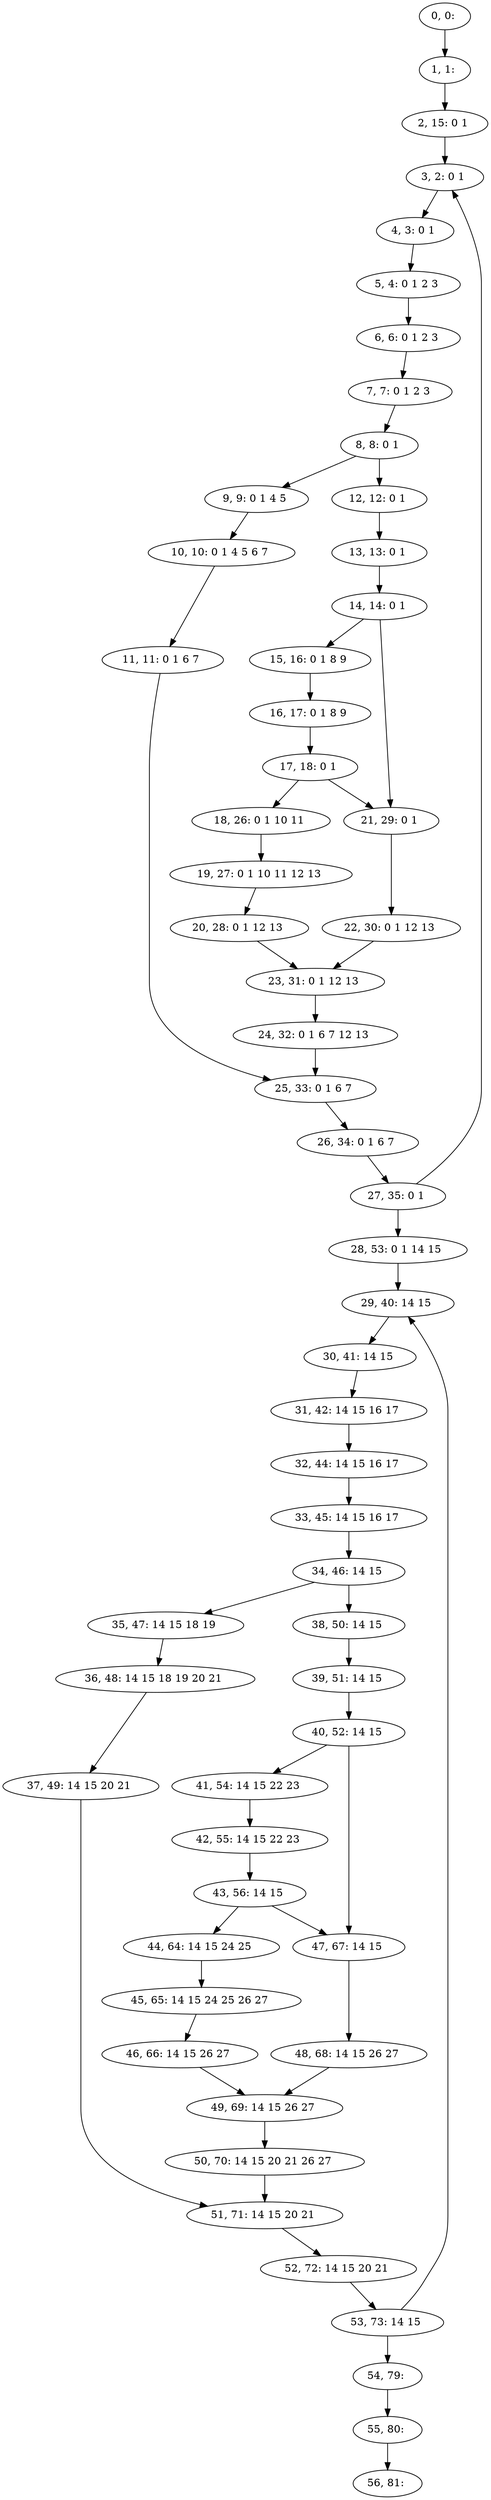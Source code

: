 digraph G {
0[label="0, 0: "];
1[label="1, 1: "];
2[label="2, 15: 0 1 "];
3[label="3, 2: 0 1 "];
4[label="4, 3: 0 1 "];
5[label="5, 4: 0 1 2 3 "];
6[label="6, 6: 0 1 2 3 "];
7[label="7, 7: 0 1 2 3 "];
8[label="8, 8: 0 1 "];
9[label="9, 9: 0 1 4 5 "];
10[label="10, 10: 0 1 4 5 6 7 "];
11[label="11, 11: 0 1 6 7 "];
12[label="12, 12: 0 1 "];
13[label="13, 13: 0 1 "];
14[label="14, 14: 0 1 "];
15[label="15, 16: 0 1 8 9 "];
16[label="16, 17: 0 1 8 9 "];
17[label="17, 18: 0 1 "];
18[label="18, 26: 0 1 10 11 "];
19[label="19, 27: 0 1 10 11 12 13 "];
20[label="20, 28: 0 1 12 13 "];
21[label="21, 29: 0 1 "];
22[label="22, 30: 0 1 12 13 "];
23[label="23, 31: 0 1 12 13 "];
24[label="24, 32: 0 1 6 7 12 13 "];
25[label="25, 33: 0 1 6 7 "];
26[label="26, 34: 0 1 6 7 "];
27[label="27, 35: 0 1 "];
28[label="28, 53: 0 1 14 15 "];
29[label="29, 40: 14 15 "];
30[label="30, 41: 14 15 "];
31[label="31, 42: 14 15 16 17 "];
32[label="32, 44: 14 15 16 17 "];
33[label="33, 45: 14 15 16 17 "];
34[label="34, 46: 14 15 "];
35[label="35, 47: 14 15 18 19 "];
36[label="36, 48: 14 15 18 19 20 21 "];
37[label="37, 49: 14 15 20 21 "];
38[label="38, 50: 14 15 "];
39[label="39, 51: 14 15 "];
40[label="40, 52: 14 15 "];
41[label="41, 54: 14 15 22 23 "];
42[label="42, 55: 14 15 22 23 "];
43[label="43, 56: 14 15 "];
44[label="44, 64: 14 15 24 25 "];
45[label="45, 65: 14 15 24 25 26 27 "];
46[label="46, 66: 14 15 26 27 "];
47[label="47, 67: 14 15 "];
48[label="48, 68: 14 15 26 27 "];
49[label="49, 69: 14 15 26 27 "];
50[label="50, 70: 14 15 20 21 26 27 "];
51[label="51, 71: 14 15 20 21 "];
52[label="52, 72: 14 15 20 21 "];
53[label="53, 73: 14 15 "];
54[label="54, 79: "];
55[label="55, 80: "];
56[label="56, 81: "];
0->1 ;
1->2 ;
2->3 ;
3->4 ;
4->5 ;
5->6 ;
6->7 ;
7->8 ;
8->9 ;
8->12 ;
9->10 ;
10->11 ;
11->25 ;
12->13 ;
13->14 ;
14->15 ;
14->21 ;
15->16 ;
16->17 ;
17->18 ;
17->21 ;
18->19 ;
19->20 ;
20->23 ;
21->22 ;
22->23 ;
23->24 ;
24->25 ;
25->26 ;
26->27 ;
27->28 ;
27->3 ;
28->29 ;
29->30 ;
30->31 ;
31->32 ;
32->33 ;
33->34 ;
34->35 ;
34->38 ;
35->36 ;
36->37 ;
37->51 ;
38->39 ;
39->40 ;
40->41 ;
40->47 ;
41->42 ;
42->43 ;
43->44 ;
43->47 ;
44->45 ;
45->46 ;
46->49 ;
47->48 ;
48->49 ;
49->50 ;
50->51 ;
51->52 ;
52->53 ;
53->54 ;
53->29 ;
54->55 ;
55->56 ;
}
